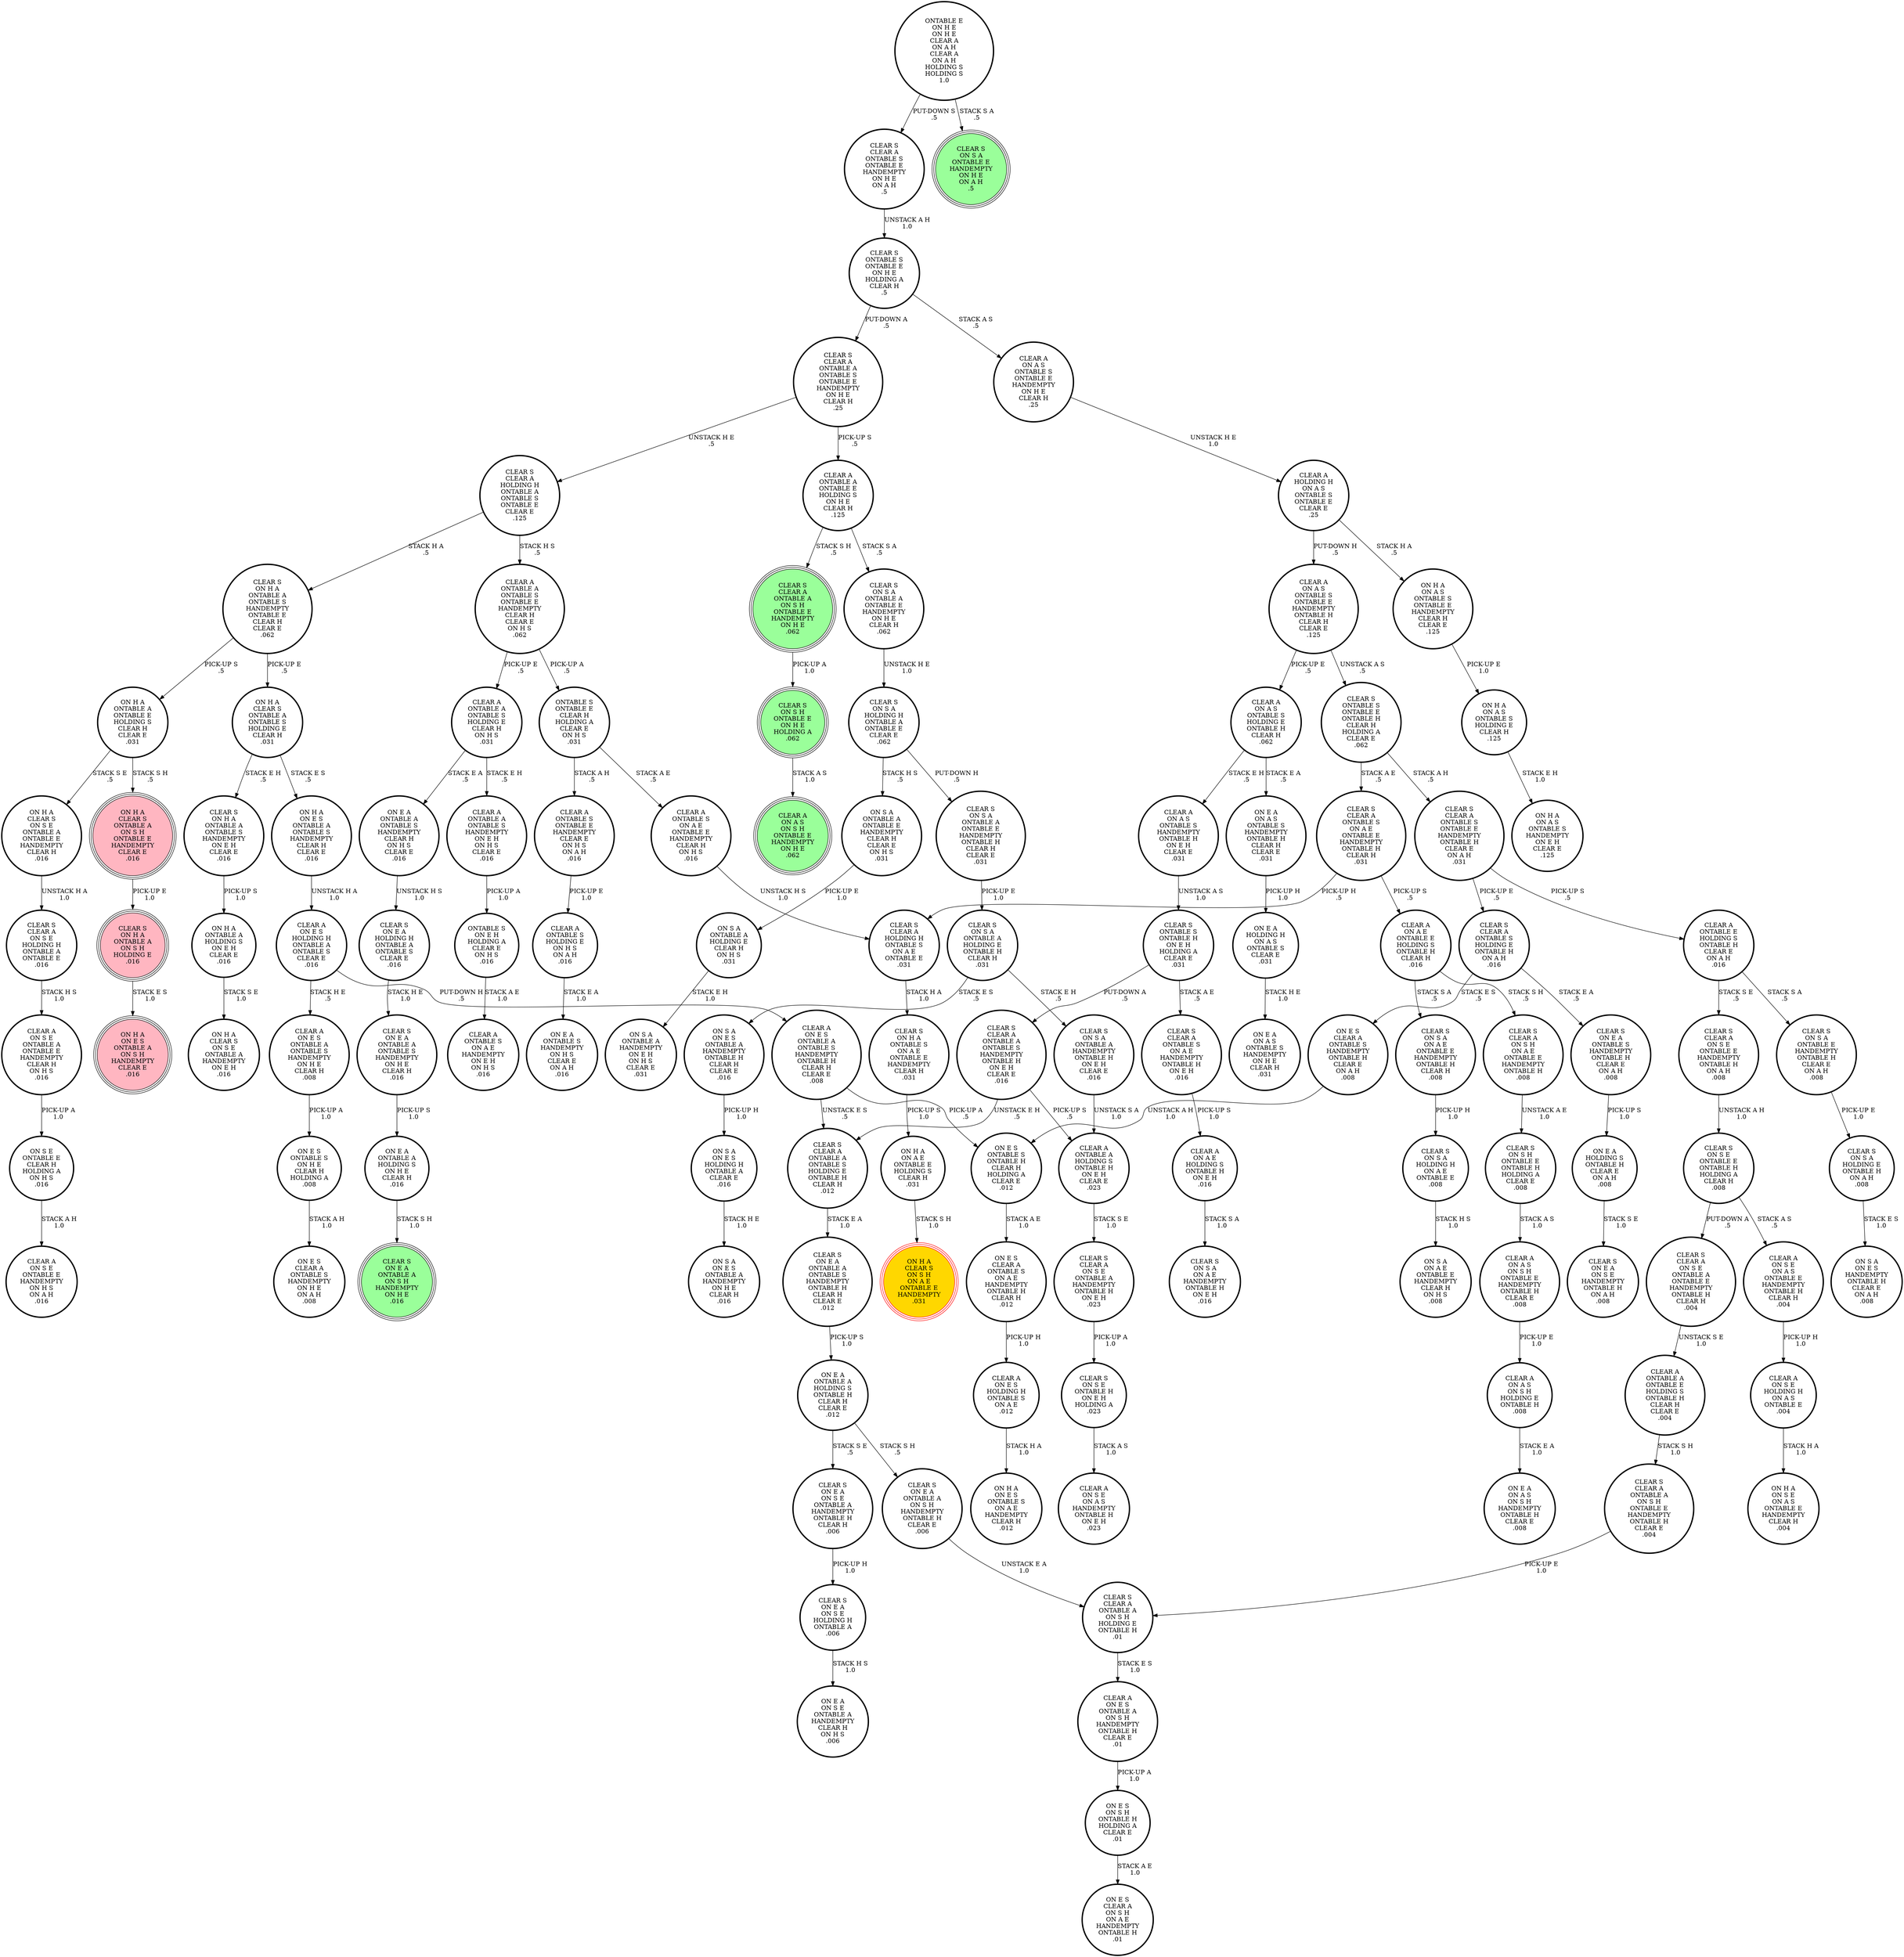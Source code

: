 digraph {
"CLEAR S\nCLEAR A\nHOLDING H\nONTABLE S\nON A E\nONTABLE E\n.031\n" -> "CLEAR S\nON H A\nONTABLE S\nON A E\nONTABLE E\nHANDEMPTY\nCLEAR H\n.031\n"[label="STACK H A\n1.0\n"];
"CLEAR A\nONTABLE A\nONTABLE E\nHOLDING S\nON H E\nCLEAR H\n.125\n" -> "CLEAR S\nON S A\nONTABLE A\nONTABLE E\nHANDEMPTY\nON H E\nCLEAR H\n.062\n"[label="STACK S A\n.5\n"];
"CLEAR A\nONTABLE A\nONTABLE E\nHOLDING S\nON H E\nCLEAR H\n.125\n" -> "CLEAR S\nCLEAR A\nONTABLE A\nON S H\nONTABLE E\nHANDEMPTY\nON H E\n.062\n"[label="STACK S H\n.5\n"];
"CLEAR A\nON A S\nON S H\nHOLDING E\nONTABLE H\n.008\n" -> "ON E A\nON A S\nON S H\nHANDEMPTY\nONTABLE H\nCLEAR E\n.008\n"[label="STACK E A\n1.0\n"];
"CLEAR S\nON H A\nONTABLE A\nONTABLE S\nHANDEMPTY\nONTABLE E\nCLEAR H\nCLEAR E\n.062\n" -> "ON H A\nONTABLE A\nONTABLE E\nHOLDING S\nCLEAR H\nCLEAR E\n.031\n"[label="PICK-UP S\n.5\n"];
"CLEAR S\nON H A\nONTABLE A\nONTABLE S\nHANDEMPTY\nONTABLE E\nCLEAR H\nCLEAR E\n.062\n" -> "ON H A\nCLEAR S\nONTABLE A\nONTABLE S\nHOLDING E\nCLEAR H\n.031\n"[label="PICK-UP E\n.5\n"];
"ON H A\nON A E\nONTABLE E\nHOLDING S\nCLEAR H\n.031\n" -> "ON H A\nCLEAR S\nON S H\nON A E\nONTABLE E\nHANDEMPTY\n.031\n"[label="STACK S H\n1.0\n"];
"CLEAR S\nCLEAR A\nON S H\nON A E\nONTABLE E\nHANDEMPTY\nONTABLE H\n.008\n" -> "CLEAR S\nON S H\nONTABLE E\nONTABLE H\nHOLDING A\nCLEAR E\n.008\n"[label="UNSTACK A E\n1.0\n"];
"CLEAR S\nON E A\nONTABLE A\nONTABLE S\nHANDEMPTY\nON H E\nCLEAR H\n.016\n" -> "ON E A\nONTABLE A\nHOLDING S\nON H E\nCLEAR H\n.016\n"[label="PICK-UP S\n1.0\n"];
"ON E A\nHOLDING H\nON A S\nONTABLE S\nCLEAR E\n.031\n" -> "ON E A\nON A S\nONTABLE S\nHANDEMPTY\nON H E\nCLEAR H\n.031\n"[label="STACK H E\n1.0\n"];
"ON E A\nON A S\nONTABLE S\nHANDEMPTY\nONTABLE H\nCLEAR H\nCLEAR E\n.031\n" -> "ON E A\nHOLDING H\nON A S\nONTABLE S\nCLEAR E\n.031\n"[label="PICK-UP H\n1.0\n"];
"CLEAR S\nON S A\nONTABLE A\nONTABLE E\nHANDEMPTY\nON H E\nCLEAR H\n.062\n" -> "CLEAR S\nON S A\nHOLDING H\nONTABLE A\nONTABLE E\nCLEAR E\n.062\n"[label="UNSTACK H E\n1.0\n"];
"CLEAR S\nCLEAR A\nONTABLE A\nON S H\nONTABLE E\nHANDEMPTY\nON H E\n.062\n" -> "CLEAR S\nON S H\nONTABLE E\nON H E\nHOLDING A\n.062\n"[label="PICK-UP A\n1.0\n"];
"CLEAR S\nCLEAR A\nONTABLE A\nON S H\nHOLDING E\nONTABLE H\n.01\n" -> "CLEAR A\nON E S\nONTABLE A\nON S H\nHANDEMPTY\nONTABLE H\nCLEAR E\n.01\n"[label="STACK E S\n1.0\n"];
"CLEAR S\nON E A\nON S E\nONTABLE A\nHANDEMPTY\nONTABLE H\nCLEAR H\n.006\n" -> "CLEAR S\nON E A\nON S E\nHOLDING H\nONTABLE A\n.006\n"[label="PICK-UP H\n1.0\n"];
"ON S A\nON E S\nONTABLE A\nHANDEMPTY\nONTABLE H\nCLEAR H\nCLEAR E\n.016\n" -> "ON S A\nON E S\nHOLDING H\nONTABLE A\nCLEAR E\n.016\n"[label="PICK-UP H\n1.0\n"];
"CLEAR S\nON E A\nON S E\nHOLDING H\nONTABLE A\n.006\n" -> "ON E A\nON S E\nONTABLE A\nHANDEMPTY\nCLEAR H\nON H S\n.006\n"[label="STACK H S\n1.0\n"];
"CLEAR S\nON S A\nHOLDING E\nONTABLE H\nON A H\n.008\n" -> "ON S A\nON E S\nHANDEMPTY\nONTABLE H\nCLEAR E\nON A H\n.008\n"[label="STACK E S\n1.0\n"];
"CLEAR A\nHOLDING H\nON A S\nONTABLE S\nONTABLE E\nCLEAR E\n.25\n" -> "ON H A\nON A S\nONTABLE S\nONTABLE E\nHANDEMPTY\nCLEAR H\nCLEAR E\n.125\n"[label="STACK H A\n.5\n"];
"CLEAR A\nHOLDING H\nON A S\nONTABLE S\nONTABLE E\nCLEAR E\n.25\n" -> "CLEAR A\nON A S\nONTABLE S\nONTABLE E\nHANDEMPTY\nONTABLE H\nCLEAR H\nCLEAR E\n.125\n"[label="PUT-DOWN H\n.5\n"];
"CLEAR S\nON S E\nONTABLE E\nONTABLE H\nHOLDING A\nCLEAR H\n.008\n" -> "CLEAR A\nON S E\nON A S\nONTABLE E\nHANDEMPTY\nONTABLE H\nCLEAR H\n.004\n"[label="STACK A S\n.5\n"];
"CLEAR S\nON S E\nONTABLE E\nONTABLE H\nHOLDING A\nCLEAR H\n.008\n" -> "CLEAR S\nCLEAR A\nON S E\nONTABLE A\nONTABLE E\nHANDEMPTY\nONTABLE H\nCLEAR H\n.004\n"[label="PUT-DOWN A\n.5\n"];
"ON H A\nCLEAR S\nONTABLE A\nONTABLE S\nHOLDING E\nCLEAR H\n.031\n" -> "CLEAR S\nON H A\nONTABLE A\nONTABLE S\nHANDEMPTY\nON E H\nCLEAR E\n.016\n"[label="STACK E H\n.5\n"];
"ON H A\nCLEAR S\nONTABLE A\nONTABLE S\nHOLDING E\nCLEAR H\n.031\n" -> "ON H A\nON E S\nONTABLE A\nONTABLE S\nHANDEMPTY\nCLEAR H\nCLEAR E\n.016\n"[label="STACK E S\n.5\n"];
"ON H A\nON A S\nONTABLE S\nHOLDING E\nCLEAR H\n.125\n" -> "ON H A\nON A S\nONTABLE S\nHANDEMPTY\nON E H\nCLEAR E\n.125\n"[label="STACK E H\n1.0\n"];
"ONTABLE S\nONTABLE E\nCLEAR H\nHOLDING A\nCLEAR E\nON H S\n.031\n" -> "CLEAR A\nONTABLE S\nON A E\nONTABLE E\nHANDEMPTY\nCLEAR H\nON H S\n.016\n"[label="STACK A E\n.5\n"];
"ONTABLE S\nONTABLE E\nCLEAR H\nHOLDING A\nCLEAR E\nON H S\n.031\n" -> "CLEAR A\nONTABLE S\nONTABLE E\nHANDEMPTY\nCLEAR E\nON H S\nON A H\n.016\n"[label="STACK A H\n.5\n"];
"ON S A\nON E S\nHOLDING H\nONTABLE A\nCLEAR E\n.016\n" -> "ON S A\nON E S\nONTABLE A\nHANDEMPTY\nON H E\nCLEAR H\n.016\n"[label="STACK H E\n1.0\n"];
"CLEAR A\nONTABLE A\nHOLDING S\nONTABLE H\nON E H\nCLEAR E\n.023\n" -> "CLEAR S\nCLEAR A\nON S E\nONTABLE A\nHANDEMPTY\nONTABLE H\nON E H\n.023\n"[label="STACK S E\n1.0\n"];
"CLEAR A\nONTABLE A\nONTABLE S\nHOLDING E\nCLEAR H\nON H S\n.031\n" -> "CLEAR A\nONTABLE A\nONTABLE S\nHANDEMPTY\nON E H\nON H S\nCLEAR E\n.016\n"[label="STACK E H\n.5\n"];
"CLEAR A\nONTABLE A\nONTABLE S\nHOLDING E\nCLEAR H\nON H S\n.031\n" -> "ON E A\nONTABLE A\nONTABLE S\nHANDEMPTY\nCLEAR H\nON H S\nCLEAR E\n.016\n"[label="STACK E A\n.5\n"];
"ON S A\nONTABLE A\nONTABLE E\nHANDEMPTY\nCLEAR H\nCLEAR E\nON H S\n.031\n" -> "ON S A\nONTABLE A\nHOLDING E\nCLEAR H\nON H S\n.031\n"[label="PICK-UP E\n1.0\n"];
"CLEAR A\nONTABLE A\nONTABLE E\nHOLDING S\nONTABLE H\nCLEAR H\nCLEAR E\n.004\n" -> "CLEAR S\nCLEAR A\nONTABLE A\nON S H\nONTABLE E\nHANDEMPTY\nONTABLE H\nCLEAR E\n.004\n"[label="STACK S H\n1.0\n"];
"ON S E\nONTABLE E\nCLEAR H\nHOLDING A\nON H S\n.016\n" -> "CLEAR A\nON S E\nONTABLE E\nHANDEMPTY\nON H S\nON A H\n.016\n"[label="STACK A H\n1.0\n"];
"CLEAR S\nCLEAR A\nON S E\nONTABLE A\nHANDEMPTY\nONTABLE H\nON E H\n.023\n" -> "CLEAR S\nON S E\nONTABLE H\nON E H\nHOLDING A\n.023\n"[label="PICK-UP A\n1.0\n"];
"ON E A\nHOLDING S\nONTABLE H\nCLEAR E\nON A H\n.008\n" -> "CLEAR S\nON E A\nON S E\nHANDEMPTY\nONTABLE H\nON A H\n.008\n"[label="STACK S E\n1.0\n"];
"CLEAR A\nON A E\nONTABLE E\nHOLDING S\nONTABLE H\nCLEAR H\n.016\n" -> "CLEAR S\nCLEAR A\nON S H\nON A E\nONTABLE E\nHANDEMPTY\nONTABLE H\n.008\n"[label="STACK S H\n.5\n"];
"CLEAR A\nON A E\nONTABLE E\nHOLDING S\nONTABLE H\nCLEAR H\n.016\n" -> "CLEAR S\nON S A\nON A E\nONTABLE E\nHANDEMPTY\nONTABLE H\nCLEAR H\n.008\n"[label="STACK S A\n.5\n"];
"CLEAR A\nON E S\nHOLDING H\nONTABLE A\nONTABLE S\nCLEAR E\n.016\n" -> "CLEAR A\nON E S\nONTABLE A\nONTABLE S\nHANDEMPTY\nONTABLE H\nCLEAR H\nCLEAR E\n.008\n"[label="PUT-DOWN H\n.5\n"];
"CLEAR A\nON E S\nHOLDING H\nONTABLE A\nONTABLE S\nCLEAR E\n.016\n" -> "CLEAR A\nON E S\nONTABLE A\nONTABLE S\nHANDEMPTY\nON H E\nCLEAR H\n.008\n"[label="STACK H E\n.5\n"];
"ONTABLE E\nON H E\nON H E\nCLEAR A\nON A H\nCLEAR A\nON A H\nHOLDING S\nHOLDING S\n1.0\n" -> "CLEAR S\nON S A\nONTABLE E\nHANDEMPTY\nON H E\nON A H\n.5\n"[label="STACK S A\n.5\n"];
"ONTABLE E\nON H E\nON H E\nCLEAR A\nON A H\nCLEAR A\nON A H\nHOLDING S\nHOLDING S\n1.0\n" -> "CLEAR S\nCLEAR A\nONTABLE S\nONTABLE E\nHANDEMPTY\nON H E\nON A H\n.5\n"[label="PUT-DOWN S\n.5\n"];
"CLEAR S\nCLEAR A\nONTABLE S\nONTABLE E\nHANDEMPTY\nONTABLE H\nCLEAR E\nON A H\n.031\n" -> "CLEAR A\nONTABLE E\nHOLDING S\nONTABLE H\nCLEAR E\nON A H\n.016\n"[label="PICK-UP S\n.5\n"];
"CLEAR S\nCLEAR A\nONTABLE S\nONTABLE E\nHANDEMPTY\nONTABLE H\nCLEAR E\nON A H\n.031\n" -> "CLEAR S\nCLEAR A\nONTABLE S\nHOLDING E\nONTABLE H\nON A H\n.016\n"[label="PICK-UP E\n.5\n"];
"CLEAR A\nON A S\nONTABLE S\nHANDEMPTY\nONTABLE H\nON E H\nCLEAR E\n.031\n" -> "CLEAR S\nONTABLE S\nONTABLE H\nON E H\nHOLDING A\nCLEAR E\n.031\n"[label="UNSTACK A S\n1.0\n"];
"CLEAR A\nON A S\nONTABLE S\nHOLDING E\nONTABLE H\nCLEAR H\n.062\n" -> "ON E A\nON A S\nONTABLE S\nHANDEMPTY\nONTABLE H\nCLEAR H\nCLEAR E\n.031\n"[label="STACK E A\n.5\n"];
"CLEAR A\nON A S\nONTABLE S\nHOLDING E\nONTABLE H\nCLEAR H\n.062\n" -> "CLEAR A\nON A S\nONTABLE S\nHANDEMPTY\nONTABLE H\nON E H\nCLEAR E\n.031\n"[label="STACK E H\n.5\n"];
"CLEAR S\nON S A\nON A E\nONTABLE E\nHANDEMPTY\nONTABLE H\nCLEAR H\n.008\n" -> "CLEAR S\nON S A\nHOLDING H\nON A E\nONTABLE E\n.008\n"[label="PICK-UP H\n1.0\n"];
"CLEAR A\nONTABLE A\nONTABLE S\nONTABLE E\nHANDEMPTY\nCLEAR H\nCLEAR E\nON H S\n.062\n" -> "ONTABLE S\nONTABLE E\nCLEAR H\nHOLDING A\nCLEAR E\nON H S\n.031\n"[label="PICK-UP A\n.5\n"];
"CLEAR A\nONTABLE A\nONTABLE S\nONTABLE E\nHANDEMPTY\nCLEAR H\nCLEAR E\nON H S\n.062\n" -> "CLEAR A\nONTABLE A\nONTABLE S\nHOLDING E\nCLEAR H\nON H S\n.031\n"[label="PICK-UP E\n.5\n"];
"ON E A\nONTABLE A\nHOLDING S\nON H E\nCLEAR H\n.016\n" -> "CLEAR S\nON E A\nONTABLE A\nON S H\nHANDEMPTY\nON H E\n.016\n"[label="STACK S H\n1.0\n"];
"CLEAR S\nON E A\nHOLDING H\nONTABLE A\nONTABLE S\nCLEAR E\n.016\n" -> "CLEAR S\nON E A\nONTABLE A\nONTABLE S\nHANDEMPTY\nON H E\nCLEAR H\n.016\n"[label="STACK H E\n1.0\n"];
"ON E S\nCLEAR A\nONTABLE S\nON A E\nHANDEMPTY\nONTABLE H\nCLEAR H\n.012\n" -> "CLEAR A\nON E S\nHOLDING H\nONTABLE S\nON A E\n.012\n"[label="PICK-UP H\n1.0\n"];
"CLEAR S\nONTABLE S\nONTABLE H\nON E H\nHOLDING A\nCLEAR E\n.031\n" -> "CLEAR S\nCLEAR A\nONTABLE S\nON A E\nHANDEMPTY\nONTABLE H\nON E H\n.016\n"[label="STACK A E\n.5\n"];
"CLEAR S\nONTABLE S\nONTABLE H\nON E H\nHOLDING A\nCLEAR E\n.031\n" -> "CLEAR S\nCLEAR A\nONTABLE A\nONTABLE S\nHANDEMPTY\nONTABLE H\nON E H\nCLEAR E\n.016\n"[label="PUT-DOWN A\n.5\n"];
"CLEAR S\nON S E\nONTABLE H\nON E H\nHOLDING A\n.023\n" -> "CLEAR A\nON S E\nON A S\nHANDEMPTY\nONTABLE H\nON E H\n.023\n"[label="STACK A S\n1.0\n"];
"ON E S\nON S H\nONTABLE H\nHOLDING A\nCLEAR E\n.01\n" -> "ON E S\nCLEAR A\nON S H\nON A E\nHANDEMPTY\nONTABLE H\n.01\n"[label="STACK A E\n1.0\n"];
"CLEAR S\nON E A\nONTABLE A\nON S H\nHANDEMPTY\nONTABLE H\nCLEAR E\n.006\n" -> "CLEAR S\nCLEAR A\nONTABLE A\nON S H\nHOLDING E\nONTABLE H\n.01\n"[label="UNSTACK E A\n1.0\n"];
"CLEAR S\nCLEAR A\nONTABLE A\nONTABLE S\nHANDEMPTY\nONTABLE H\nON E H\nCLEAR E\n.016\n" -> "CLEAR S\nCLEAR A\nONTABLE A\nONTABLE S\nHOLDING E\nONTABLE H\nCLEAR H\n.012\n"[label="UNSTACK E H\n.5\n"];
"CLEAR S\nCLEAR A\nONTABLE A\nONTABLE S\nHANDEMPTY\nONTABLE H\nON E H\nCLEAR E\n.016\n" -> "CLEAR A\nONTABLE A\nHOLDING S\nONTABLE H\nON E H\nCLEAR E\n.023\n"[label="PICK-UP S\n.5\n"];
"CLEAR S\nON S H\nONTABLE E\nON H E\nHOLDING A\n.062\n" -> "CLEAR A\nON A S\nON S H\nONTABLE E\nHANDEMPTY\nON H E\n.062\n"[label="STACK A S\n1.0\n"];
"CLEAR A\nON E S\nONTABLE A\nONTABLE S\nHANDEMPTY\nONTABLE H\nCLEAR H\nCLEAR E\n.008\n" -> "CLEAR S\nCLEAR A\nONTABLE A\nONTABLE S\nHOLDING E\nONTABLE H\nCLEAR H\n.012\n"[label="UNSTACK E S\n.5\n"];
"CLEAR A\nON E S\nONTABLE A\nONTABLE S\nHANDEMPTY\nONTABLE H\nCLEAR H\nCLEAR E\n.008\n" -> "ON E S\nONTABLE S\nONTABLE H\nCLEAR H\nHOLDING A\nCLEAR E\n.012\n"[label="PICK-UP A\n.5\n"];
"CLEAR S\nCLEAR A\nON S E\nONTABLE E\nHANDEMPTY\nONTABLE H\nON A H\n.008\n" -> "CLEAR S\nON S E\nONTABLE E\nONTABLE H\nHOLDING A\nCLEAR H\n.008\n"[label="UNSTACK A H\n1.0\n"];
"CLEAR S\nON S A\nHOLDING H\nONTABLE A\nONTABLE E\nCLEAR E\n.062\n" -> "ON S A\nONTABLE A\nONTABLE E\nHANDEMPTY\nCLEAR H\nCLEAR E\nON H S\n.031\n"[label="STACK H S\n.5\n"];
"CLEAR S\nON S A\nHOLDING H\nONTABLE A\nONTABLE E\nCLEAR E\n.062\n" -> "CLEAR S\nON S A\nONTABLE A\nONTABLE E\nHANDEMPTY\nONTABLE H\nCLEAR H\nCLEAR E\n.031\n"[label="PUT-DOWN H\n.5\n"];
"CLEAR A\nONTABLE S\nONTABLE E\nHANDEMPTY\nCLEAR E\nON H S\nON A H\n.016\n" -> "CLEAR A\nONTABLE S\nHOLDING E\nON H S\nON A H\n.016\n"[label="PICK-UP E\n1.0\n"];
"CLEAR A\nON A E\nHOLDING S\nONTABLE H\nON E H\n.016\n" -> "CLEAR S\nON S A\nON A E\nHANDEMPTY\nONTABLE H\nON E H\n.016\n"[label="STACK S A\n1.0\n"];
"ON H A\nCLEAR S\nON S E\nONTABLE A\nONTABLE E\nHANDEMPTY\nCLEAR H\n.016\n" -> "CLEAR S\nCLEAR A\nON S E\nHOLDING H\nONTABLE A\nONTABLE E\n.016\n"[label="UNSTACK H A\n1.0\n"];
"CLEAR S\nCLEAR A\nONTABLE S\nHOLDING E\nONTABLE H\nON A H\n.016\n" -> "ON E S\nCLEAR A\nONTABLE S\nHANDEMPTY\nONTABLE H\nCLEAR E\nON A H\n.008\n"[label="STACK E S\n.5\n"];
"CLEAR S\nCLEAR A\nONTABLE S\nHOLDING E\nONTABLE H\nON A H\n.016\n" -> "CLEAR S\nON E A\nONTABLE S\nHANDEMPTY\nONTABLE H\nCLEAR E\nON A H\n.008\n"[label="STACK E A\n.5\n"];
"CLEAR S\nON S A\nONTABLE A\nONTABLE E\nHANDEMPTY\nONTABLE H\nCLEAR H\nCLEAR E\n.031\n" -> "CLEAR S\nON S A\nONTABLE A\nHOLDING E\nONTABLE H\nCLEAR H\n.031\n"[label="PICK-UP E\n1.0\n"];
"CLEAR S\nCLEAR A\nONTABLE S\nONTABLE E\nHANDEMPTY\nON H E\nON A H\n.5\n" -> "CLEAR S\nONTABLE S\nONTABLE E\nON H E\nHOLDING A\nCLEAR H\n.5\n"[label="UNSTACK A H\n1.0\n"];
"CLEAR A\nON S E\nONTABLE A\nONTABLE E\nHANDEMPTY\nCLEAR H\nON H S\n.016\n" -> "ON S E\nONTABLE E\nCLEAR H\nHOLDING A\nON H S\n.016\n"[label="PICK-UP A\n1.0\n"];
"CLEAR S\nON S H\nONTABLE E\nONTABLE H\nHOLDING A\nCLEAR E\n.008\n" -> "CLEAR A\nON A S\nON S H\nONTABLE E\nHANDEMPTY\nONTABLE H\nCLEAR E\n.008\n"[label="STACK A S\n1.0\n"];
"CLEAR S\nCLEAR A\nON S E\nONTABLE A\nONTABLE E\nHANDEMPTY\nONTABLE H\nCLEAR H\n.004\n" -> "CLEAR A\nONTABLE A\nONTABLE E\nHOLDING S\nONTABLE H\nCLEAR H\nCLEAR E\n.004\n"[label="UNSTACK S E\n1.0\n"];
"CLEAR A\nON A S\nONTABLE S\nONTABLE E\nHANDEMPTY\nONTABLE H\nCLEAR H\nCLEAR E\n.125\n" -> "CLEAR S\nONTABLE S\nONTABLE E\nONTABLE H\nCLEAR H\nHOLDING A\nCLEAR E\n.062\n"[label="UNSTACK A S\n.5\n"];
"CLEAR A\nON A S\nONTABLE S\nONTABLE E\nHANDEMPTY\nONTABLE H\nCLEAR H\nCLEAR E\n.125\n" -> "CLEAR A\nON A S\nONTABLE S\nHOLDING E\nONTABLE H\nCLEAR H\n.062\n"[label="PICK-UP E\n.5\n"];
"CLEAR A\nON E S\nONTABLE A\nON S H\nHANDEMPTY\nONTABLE H\nCLEAR E\n.01\n" -> "ON E S\nON S H\nONTABLE H\nHOLDING A\nCLEAR E\n.01\n"[label="PICK-UP A\n1.0\n"];
"CLEAR S\nCLEAR A\nONTABLE S\nON A E\nONTABLE E\nHANDEMPTY\nONTABLE H\nCLEAR H\n.031\n" -> "CLEAR S\nCLEAR A\nHOLDING H\nONTABLE S\nON A E\nONTABLE E\n.031\n"[label="PICK-UP H\n.5\n"];
"CLEAR S\nCLEAR A\nONTABLE S\nON A E\nONTABLE E\nHANDEMPTY\nONTABLE H\nCLEAR H\n.031\n" -> "CLEAR A\nON A E\nONTABLE E\nHOLDING S\nONTABLE H\nCLEAR H\n.016\n"[label="PICK-UP S\n.5\n"];
"CLEAR A\nON S E\nHOLDING H\nON A S\nONTABLE E\n.004\n" -> "ON H A\nON S E\nON A S\nONTABLE E\nHANDEMPTY\nCLEAR H\n.004\n"[label="STACK H A\n1.0\n"];
"ON H A\nON A S\nONTABLE S\nONTABLE E\nHANDEMPTY\nCLEAR H\nCLEAR E\n.125\n" -> "ON H A\nON A S\nONTABLE S\nHOLDING E\nCLEAR H\n.125\n"[label="PICK-UP E\n1.0\n"];
"CLEAR S\nON S A\nONTABLE A\nHANDEMPTY\nONTABLE H\nON E H\nCLEAR E\n.016\n" -> "CLEAR A\nONTABLE A\nHOLDING S\nONTABLE H\nON E H\nCLEAR E\n.023\n"[label="UNSTACK S A\n1.0\n"];
"CLEAR S\nON H A\nONTABLE A\nON S H\nHOLDING E\n.016\n" -> "ON H A\nON E S\nONTABLE A\nON S H\nHANDEMPTY\nCLEAR E\n.016\n"[label="STACK E S\n1.0\n"];
"ONTABLE S\nON E H\nHOLDING A\nCLEAR E\nON H S\n.016\n" -> "CLEAR A\nONTABLE S\nON A E\nHANDEMPTY\nON E H\nON H S\n.016\n"[label="STACK A E\n1.0\n"];
"CLEAR A\nONTABLE S\nON A E\nONTABLE E\nHANDEMPTY\nCLEAR H\nON H S\n.016\n" -> "CLEAR S\nCLEAR A\nHOLDING H\nONTABLE S\nON A E\nONTABLE E\n.031\n"[label="UNSTACK H S\n1.0\n"];
"CLEAR S\nONTABLE S\nONTABLE E\nONTABLE H\nCLEAR H\nHOLDING A\nCLEAR E\n.062\n" -> "CLEAR S\nCLEAR A\nONTABLE S\nON A E\nONTABLE E\nHANDEMPTY\nONTABLE H\nCLEAR H\n.031\n"[label="STACK A E\n.5\n"];
"CLEAR S\nONTABLE S\nONTABLE E\nONTABLE H\nCLEAR H\nHOLDING A\nCLEAR E\n.062\n" -> "CLEAR S\nCLEAR A\nONTABLE S\nONTABLE E\nHANDEMPTY\nONTABLE H\nCLEAR E\nON A H\n.031\n"[label="STACK A H\n.5\n"];
"CLEAR S\nCLEAR A\nONTABLE A\nONTABLE S\nONTABLE E\nHANDEMPTY\nON H E\nCLEAR H\n.25\n" -> "CLEAR A\nONTABLE A\nONTABLE E\nHOLDING S\nON H E\nCLEAR H\n.125\n"[label="PICK-UP S\n.5\n"];
"CLEAR S\nCLEAR A\nONTABLE A\nONTABLE S\nONTABLE E\nHANDEMPTY\nON H E\nCLEAR H\n.25\n" -> "CLEAR S\nCLEAR A\nHOLDING H\nONTABLE A\nONTABLE S\nONTABLE E\nCLEAR E\n.125\n"[label="UNSTACK H E\n.5\n"];
"CLEAR A\nON E S\nHOLDING H\nONTABLE S\nON A E\n.012\n" -> "ON H A\nON E S\nONTABLE S\nON A E\nHANDEMPTY\nCLEAR H\n.012\n"[label="STACK H A\n1.0\n"];
"CLEAR A\nON E S\nONTABLE A\nONTABLE S\nHANDEMPTY\nON H E\nCLEAR H\n.008\n" -> "ON E S\nONTABLE S\nON H E\nCLEAR H\nHOLDING A\n.008\n"[label="PICK-UP A\n1.0\n"];
"CLEAR A\nONTABLE E\nHOLDING S\nONTABLE H\nCLEAR E\nON A H\n.016\n" -> "CLEAR S\nCLEAR A\nON S E\nONTABLE E\nHANDEMPTY\nONTABLE H\nON A H\n.008\n"[label="STACK S E\n.5\n"];
"CLEAR A\nONTABLE E\nHOLDING S\nONTABLE H\nCLEAR E\nON A H\n.016\n" -> "CLEAR S\nON S A\nONTABLE E\nHANDEMPTY\nONTABLE H\nCLEAR E\nON A H\n.008\n"[label="STACK S A\n.5\n"];
"CLEAR S\nCLEAR A\nHOLDING H\nONTABLE A\nONTABLE S\nONTABLE E\nCLEAR E\n.125\n" -> "CLEAR A\nONTABLE A\nONTABLE S\nONTABLE E\nHANDEMPTY\nCLEAR H\nCLEAR E\nON H S\n.062\n"[label="STACK H S\n.5\n"];
"CLEAR S\nCLEAR A\nHOLDING H\nONTABLE A\nONTABLE S\nONTABLE E\nCLEAR E\n.125\n" -> "CLEAR S\nON H A\nONTABLE A\nONTABLE S\nHANDEMPTY\nONTABLE E\nCLEAR H\nCLEAR E\n.062\n"[label="STACK H A\n.5\n"];
"CLEAR S\nON S A\nHOLDING H\nON A E\nONTABLE E\n.008\n" -> "ON S A\nON A E\nONTABLE E\nHANDEMPTY\nCLEAR H\nON H S\n.008\n"[label="STACK H S\n1.0\n"];
"CLEAR S\nCLEAR A\nON S E\nHOLDING H\nONTABLE A\nONTABLE E\n.016\n" -> "CLEAR A\nON S E\nONTABLE A\nONTABLE E\nHANDEMPTY\nCLEAR H\nON H S\n.016\n"[label="STACK H S\n1.0\n"];
"ON H A\nONTABLE A\nONTABLE E\nHOLDING S\nCLEAR H\nCLEAR E\n.031\n" -> "ON H A\nCLEAR S\nON S E\nONTABLE A\nONTABLE E\nHANDEMPTY\nCLEAR H\n.016\n"[label="STACK S E\n.5\n"];
"ON H A\nONTABLE A\nONTABLE E\nHOLDING S\nCLEAR H\nCLEAR E\n.031\n" -> "ON H A\nCLEAR S\nONTABLE A\nON S H\nONTABLE E\nHANDEMPTY\nCLEAR E\n.016\n"[label="STACK S H\n.5\n"];
"CLEAR S\nCLEAR A\nONTABLE S\nON A E\nHANDEMPTY\nONTABLE H\nON E H\n.016\n" -> "CLEAR A\nON A E\nHOLDING S\nONTABLE H\nON E H\n.016\n"[label="PICK-UP S\n1.0\n"];
"ON E S\nONTABLE S\nONTABLE H\nCLEAR H\nHOLDING A\nCLEAR E\n.012\n" -> "ON E S\nCLEAR A\nONTABLE S\nON A E\nHANDEMPTY\nONTABLE H\nCLEAR H\n.012\n"[label="STACK A E\n1.0\n"];
"ON E S\nCLEAR A\nONTABLE S\nHANDEMPTY\nONTABLE H\nCLEAR E\nON A H\n.008\n" -> "ON E S\nONTABLE S\nONTABLE H\nCLEAR H\nHOLDING A\nCLEAR E\n.012\n"[label="UNSTACK A H\n1.0\n"];
"CLEAR A\nON A S\nONTABLE S\nONTABLE E\nHANDEMPTY\nON H E\nCLEAR H\n.25\n" -> "CLEAR A\nHOLDING H\nON A S\nONTABLE S\nONTABLE E\nCLEAR E\n.25\n"[label="UNSTACK H E\n1.0\n"];
"ON E S\nONTABLE S\nON H E\nCLEAR H\nHOLDING A\n.008\n" -> "ON E S\nCLEAR A\nONTABLE S\nHANDEMPTY\nON H E\nON A H\n.008\n"[label="STACK A H\n1.0\n"];
"CLEAR A\nON A S\nON S H\nONTABLE E\nHANDEMPTY\nONTABLE H\nCLEAR E\n.008\n" -> "CLEAR A\nON A S\nON S H\nHOLDING E\nONTABLE H\n.008\n"[label="PICK-UP E\n1.0\n"];
"ON H A\nON E S\nONTABLE A\nONTABLE S\nHANDEMPTY\nCLEAR H\nCLEAR E\n.016\n" -> "CLEAR A\nON E S\nHOLDING H\nONTABLE A\nONTABLE S\nCLEAR E\n.016\n"[label="UNSTACK H A\n1.0\n"];
"CLEAR S\nON E A\nONTABLE S\nHANDEMPTY\nONTABLE H\nCLEAR E\nON A H\n.008\n" -> "ON E A\nHOLDING S\nONTABLE H\nCLEAR E\nON A H\n.008\n"[label="PICK-UP S\n1.0\n"];
"CLEAR S\nON S A\nONTABLE E\nHANDEMPTY\nONTABLE H\nCLEAR E\nON A H\n.008\n" -> "CLEAR S\nON S A\nHOLDING E\nONTABLE H\nON A H\n.008\n"[label="PICK-UP E\n1.0\n"];
"ON E A\nONTABLE A\nHOLDING S\nONTABLE H\nCLEAR H\nCLEAR E\n.012\n" -> "CLEAR S\nON E A\nON S E\nONTABLE A\nHANDEMPTY\nONTABLE H\nCLEAR H\n.006\n"[label="STACK S E\n.5\n"];
"ON E A\nONTABLE A\nHOLDING S\nONTABLE H\nCLEAR H\nCLEAR E\n.012\n" -> "CLEAR S\nON E A\nONTABLE A\nON S H\nHANDEMPTY\nONTABLE H\nCLEAR E\n.006\n"[label="STACK S H\n.5\n"];
"ON H A\nONTABLE A\nHOLDING S\nON E H\nCLEAR E\n.016\n" -> "ON H A\nCLEAR S\nON S E\nONTABLE A\nHANDEMPTY\nON E H\n.016\n"[label="STACK S E\n1.0\n"];
"CLEAR S\nON E A\nONTABLE A\nONTABLE S\nHANDEMPTY\nONTABLE H\nCLEAR H\nCLEAR E\n.012\n" -> "ON E A\nONTABLE A\nHOLDING S\nONTABLE H\nCLEAR H\nCLEAR E\n.012\n"[label="PICK-UP S\n1.0\n"];
"CLEAR A\nONTABLE A\nONTABLE S\nHANDEMPTY\nON E H\nON H S\nCLEAR E\n.016\n" -> "ONTABLE S\nON E H\nHOLDING A\nCLEAR E\nON H S\n.016\n"[label="PICK-UP A\n1.0\n"];
"CLEAR S\nON S A\nONTABLE A\nHOLDING E\nONTABLE H\nCLEAR H\n.031\n" -> "CLEAR S\nON S A\nONTABLE A\nHANDEMPTY\nONTABLE H\nON E H\nCLEAR E\n.016\n"[label="STACK E H\n.5\n"];
"CLEAR S\nON S A\nONTABLE A\nHOLDING E\nONTABLE H\nCLEAR H\n.031\n" -> "ON S A\nON E S\nONTABLE A\nHANDEMPTY\nONTABLE H\nCLEAR H\nCLEAR E\n.016\n"[label="STACK E S\n.5\n"];
"CLEAR A\nON S E\nON A S\nONTABLE E\nHANDEMPTY\nONTABLE H\nCLEAR H\n.004\n" -> "CLEAR A\nON S E\nHOLDING H\nON A S\nONTABLE E\n.004\n"[label="PICK-UP H\n1.0\n"];
"CLEAR S\nCLEAR A\nONTABLE A\nONTABLE S\nHOLDING E\nONTABLE H\nCLEAR H\n.012\n" -> "CLEAR S\nON E A\nONTABLE A\nONTABLE S\nHANDEMPTY\nONTABLE H\nCLEAR H\nCLEAR E\n.012\n"[label="STACK E A\n1.0\n"];
"ON E A\nONTABLE A\nONTABLE S\nHANDEMPTY\nCLEAR H\nON H S\nCLEAR E\n.016\n" -> "CLEAR S\nON E A\nHOLDING H\nONTABLE A\nONTABLE S\nCLEAR E\n.016\n"[label="UNSTACK H S\n1.0\n"];
"CLEAR S\nON H A\nONTABLE S\nON A E\nONTABLE E\nHANDEMPTY\nCLEAR H\n.031\n" -> "ON H A\nON A E\nONTABLE E\nHOLDING S\nCLEAR H\n.031\n"[label="PICK-UP S\n1.0\n"];
"ON S A\nONTABLE A\nHOLDING E\nCLEAR H\nON H S\n.031\n" -> "ON S A\nONTABLE A\nHANDEMPTY\nON E H\nON H S\nCLEAR E\n.031\n"[label="STACK E H\n1.0\n"];
"ON H A\nCLEAR S\nONTABLE A\nON S H\nONTABLE E\nHANDEMPTY\nCLEAR E\n.016\n" -> "CLEAR S\nON H A\nONTABLE A\nON S H\nHOLDING E\n.016\n"[label="PICK-UP E\n1.0\n"];
"CLEAR S\nCLEAR A\nONTABLE A\nON S H\nONTABLE E\nHANDEMPTY\nONTABLE H\nCLEAR E\n.004\n" -> "CLEAR S\nCLEAR A\nONTABLE A\nON S H\nHOLDING E\nONTABLE H\n.01\n"[label="PICK-UP E\n1.0\n"];
"CLEAR S\nONTABLE S\nONTABLE E\nON H E\nHOLDING A\nCLEAR H\n.5\n" -> "CLEAR A\nON A S\nONTABLE S\nONTABLE E\nHANDEMPTY\nON H E\nCLEAR H\n.25\n"[label="STACK A S\n.5\n"];
"CLEAR S\nONTABLE S\nONTABLE E\nON H E\nHOLDING A\nCLEAR H\n.5\n" -> "CLEAR S\nCLEAR A\nONTABLE A\nONTABLE S\nONTABLE E\nHANDEMPTY\nON H E\nCLEAR H\n.25\n"[label="PUT-DOWN A\n.5\n"];
"CLEAR A\nONTABLE S\nHOLDING E\nON H S\nON A H\n.016\n" -> "ON E A\nONTABLE S\nHANDEMPTY\nON H S\nCLEAR E\nON A H\n.016\n"[label="STACK E A\n1.0\n"];
"CLEAR S\nON H A\nONTABLE A\nONTABLE S\nHANDEMPTY\nON E H\nCLEAR E\n.016\n" -> "ON H A\nONTABLE A\nHOLDING S\nON E H\nCLEAR E\n.016\n"[label="PICK-UP S\n1.0\n"];
"CLEAR A\nON A S\nON S H\nONTABLE E\nHANDEMPTY\nON H E\n.062\n" [shape=circle, style=filled, fillcolor=palegreen1, peripheries=3];
"ON H A\nON E S\nONTABLE S\nON A E\nHANDEMPTY\nCLEAR H\n.012\n" [shape=circle, penwidth=3];
"ON S A\nON E S\nHANDEMPTY\nONTABLE H\nCLEAR E\nON A H\n.008\n" [shape=circle, penwidth=3];
"ON E A\nON A S\nON S H\nHANDEMPTY\nONTABLE H\nCLEAR E\n.008\n" [shape=circle, penwidth=3];
"ON E S\nCLEAR A\nONTABLE S\nHANDEMPTY\nON H E\nON A H\n.008\n" [shape=circle, penwidth=3];
"ON E S\nCLEAR A\nON S H\nON A E\nHANDEMPTY\nONTABLE H\n.01\n" [shape=circle, penwidth=3];
"ON E A\nON S E\nONTABLE A\nHANDEMPTY\nCLEAR H\nON H S\n.006\n" [shape=circle, penwidth=3];
"CLEAR S\nON S A\nON A E\nHANDEMPTY\nONTABLE H\nON E H\n.016\n" [shape=circle, penwidth=3];
"ON S A\nON E S\nONTABLE A\nHANDEMPTY\nON H E\nCLEAR H\n.016\n" [shape=circle, penwidth=3];
"ON E A\nONTABLE S\nHANDEMPTY\nON H S\nCLEAR E\nON A H\n.016\n" [shape=circle, penwidth=3];
"CLEAR S\nON E A\nON S E\nHANDEMPTY\nONTABLE H\nON A H\n.008\n" [shape=circle, penwidth=3];
"CLEAR S\nON S A\nONTABLE E\nHANDEMPTY\nON H E\nON A H\n.5\n" [shape=circle, style=filled, fillcolor=palegreen1, peripheries=3];
"ON H A\nON A S\nONTABLE S\nHANDEMPTY\nON E H\nCLEAR E\n.125\n" [shape=circle, penwidth=3];
"ON S A\nON A E\nONTABLE E\nHANDEMPTY\nCLEAR H\nON H S\n.008\n" [shape=circle, penwidth=3];
"CLEAR A\nON S E\nONTABLE E\nHANDEMPTY\nON H S\nON A H\n.016\n" [shape=circle, penwidth=3];
"ON E A\nON A S\nONTABLE S\nHANDEMPTY\nON H E\nCLEAR H\n.031\n" [shape=circle, penwidth=3];
"CLEAR A\nONTABLE S\nON A E\nHANDEMPTY\nON E H\nON H S\n.016\n" [shape=circle, penwidth=3];
"ON H A\nCLEAR S\nON S E\nONTABLE A\nHANDEMPTY\nON E H\n.016\n" [shape=circle, penwidth=3];
"ON H A\nON S E\nON A S\nONTABLE E\nHANDEMPTY\nCLEAR H\n.004\n" [shape=circle, penwidth=3];
"ON H A\nCLEAR S\nON S H\nON A E\nONTABLE E\nHANDEMPTY\n.031\n" [shape=circle, style=filled color=red, fillcolor=gold, peripheries=3];
"CLEAR A\nON S E\nON A S\nHANDEMPTY\nONTABLE H\nON E H\n.023\n" [shape=circle, penwidth=3];
"ON S A\nONTABLE A\nHANDEMPTY\nON E H\nON H S\nCLEAR E\n.031\n" [shape=circle, penwidth=3];
"CLEAR S\nON E A\nONTABLE A\nON S H\nHANDEMPTY\nON H E\n.016\n" [shape=circle, style=filled, fillcolor=palegreen1, peripheries=3];
"ON H A\nON E S\nONTABLE A\nON S H\nHANDEMPTY\nCLEAR E\n.016\n" [shape=circle, style=filled, fillcolor=lightpink, peripheries=3];
"CLEAR A\nON A E\nONTABLE E\nHOLDING S\nONTABLE H\nCLEAR H\n.016\n" [shape=circle, penwidth=3];
"CLEAR S\nCLEAR A\nON S H\nON A E\nONTABLE E\nHANDEMPTY\nONTABLE H\n.008\n" [shape=circle, penwidth=3];
"CLEAR A\nON E S\nHOLDING H\nONTABLE A\nONTABLE S\nCLEAR E\n.016\n" [shape=circle, penwidth=3];
"ON E S\nONTABLE S\nONTABLE H\nCLEAR H\nHOLDING A\nCLEAR E\n.012\n" [shape=circle, penwidth=3];
"CLEAR A\nONTABLE S\nON A E\nONTABLE E\nHANDEMPTY\nCLEAR H\nON H S\n.016\n" [shape=circle, penwidth=3];
"CLEAR A\nON A S\nONTABLE S\nONTABLE E\nHANDEMPTY\nONTABLE H\nCLEAR H\nCLEAR E\n.125\n" [shape=circle, penwidth=3];
"CLEAR S\nON S A\nONTABLE A\nHANDEMPTY\nONTABLE H\nON E H\nCLEAR E\n.016\n" [shape=circle, penwidth=3];
"CLEAR A\nON A S\nON S H\nONTABLE E\nHANDEMPTY\nON H E\n.062\n" [shape=circle, style=filled, fillcolor=palegreen1, peripheries=3];
"CLEAR S\nON E A\nON S E\nHOLDING H\nONTABLE A\n.006\n" [shape=circle, penwidth=3];
"CLEAR S\nON S A\nONTABLE A\nONTABLE E\nHANDEMPTY\nONTABLE H\nCLEAR H\nCLEAR E\n.031\n" [shape=circle, penwidth=3];
"CLEAR S\nCLEAR A\nONTABLE S\nONTABLE E\nHANDEMPTY\nONTABLE H\nCLEAR E\nON A H\n.031\n" [shape=circle, penwidth=3];
"CLEAR S\nCLEAR A\nONTABLE S\nON A E\nHANDEMPTY\nONTABLE H\nON E H\n.016\n" [shape=circle, penwidth=3];
"ON H A\nON E S\nONTABLE S\nON A E\nHANDEMPTY\nCLEAR H\n.012\n" [shape=circle, penwidth=3];
"ON S A\nON E S\nHANDEMPTY\nONTABLE H\nCLEAR E\nON A H\n.008\n" [shape=circle, penwidth=3];
"ON E S\nON S H\nONTABLE H\nHOLDING A\nCLEAR E\n.01\n" [shape=circle, penwidth=3];
"CLEAR S\nON H A\nONTABLE S\nON A E\nONTABLE E\nHANDEMPTY\nCLEAR H\n.031\n" [shape=circle, penwidth=3];
"CLEAR S\nCLEAR A\nONTABLE S\nONTABLE E\nHANDEMPTY\nON H E\nON A H\n.5\n" [shape=circle, penwidth=3];
"CLEAR S\nCLEAR A\nON S E\nHOLDING H\nONTABLE A\nONTABLE E\n.016\n" [shape=circle, penwidth=3];
"ON H A\nCLEAR S\nONTABLE A\nONTABLE S\nHOLDING E\nCLEAR H\n.031\n" [shape=circle, penwidth=3];
"CLEAR S\nCLEAR A\nONTABLE A\nONTABLE S\nHANDEMPTY\nONTABLE H\nON E H\nCLEAR E\n.016\n" [shape=circle, penwidth=3];
"ON E A\nON A S\nON S H\nHANDEMPTY\nONTABLE H\nCLEAR E\n.008\n" [shape=circle, penwidth=3];
"CLEAR S\nCLEAR A\nONTABLE S\nON A E\nONTABLE E\nHANDEMPTY\nONTABLE H\nCLEAR H\n.031\n" [shape=circle, penwidth=3];
"ON E S\nCLEAR A\nONTABLE S\nHANDEMPTY\nON H E\nON A H\n.008\n" [shape=circle, penwidth=3];
"ON E A\nON A S\nONTABLE S\nHANDEMPTY\nONTABLE H\nCLEAR H\nCLEAR E\n.031\n" [shape=circle, penwidth=3];
"CLEAR S\nCLEAR A\nONTABLE A\nON S H\nONTABLE E\nHANDEMPTY\nONTABLE H\nCLEAR E\n.004\n" [shape=circle, penwidth=3];
"CLEAR S\nON H A\nONTABLE A\nONTABLE S\nHANDEMPTY\nONTABLE E\nCLEAR H\nCLEAR E\n.062\n" [shape=circle, penwidth=3];
"CLEAR S\nON E A\nONTABLE A\nONTABLE S\nHANDEMPTY\nONTABLE H\nCLEAR H\nCLEAR E\n.012\n" [shape=circle, penwidth=3];
"ON H A\nONTABLE A\nONTABLE E\nHOLDING S\nCLEAR H\nCLEAR E\n.031\n" [shape=circle, penwidth=3];
"CLEAR S\nON S A\nHOLDING H\nONTABLE A\nONTABLE E\nCLEAR E\n.062\n" [shape=circle, penwidth=3];
"ONTABLE E\nON H E\nON H E\nCLEAR A\nON A H\nCLEAR A\nON A H\nHOLDING S\nHOLDING S\n1.0\n" [shape=circle, penwidth=3];
"CLEAR S\nON E A\nONTABLE A\nONTABLE S\nHANDEMPTY\nON H E\nCLEAR H\n.016\n" [shape=circle, penwidth=3];
"ON E S\nCLEAR A\nON S H\nON A E\nHANDEMPTY\nONTABLE H\n.01\n" [shape=circle, penwidth=3];
"ON E A\nON S E\nONTABLE A\nHANDEMPTY\nCLEAR H\nON H S\n.006\n" [shape=circle, penwidth=3];
"CLEAR A\nONTABLE A\nONTABLE E\nHOLDING S\nONTABLE H\nCLEAR H\nCLEAR E\n.004\n" [shape=circle, penwidth=3];
"CLEAR S\nON S A\nON A E\nHANDEMPTY\nONTABLE H\nON E H\n.016\n" [shape=circle, penwidth=3];
"CLEAR S\nCLEAR A\nON S E\nONTABLE A\nONTABLE E\nHANDEMPTY\nONTABLE H\nCLEAR H\n.004\n" [shape=circle, penwidth=3];
"ON S A\nON E S\nONTABLE A\nHANDEMPTY\nON H E\nCLEAR H\n.016\n" [shape=circle, penwidth=3];
"CLEAR A\nONTABLE A\nONTABLE S\nHOLDING E\nCLEAR H\nON H S\n.031\n" [shape=circle, penwidth=3];
"CLEAR S\nON S H\nONTABLE E\nONTABLE H\nHOLDING A\nCLEAR E\n.008\n" [shape=circle, penwidth=3];
"ON H A\nON A S\nONTABLE S\nHOLDING E\nCLEAR H\n.125\n" [shape=circle, penwidth=3];
"ON S A\nON E S\nHOLDING H\nONTABLE A\nCLEAR E\n.016\n" [shape=circle, penwidth=3];
"ON E A\nONTABLE S\nHANDEMPTY\nON H S\nCLEAR E\nON A H\n.016\n" [shape=circle, penwidth=3];
"ON S A\nONTABLE A\nONTABLE E\nHANDEMPTY\nCLEAR H\nCLEAR E\nON H S\n.031\n" [shape=circle, penwidth=3];
"ONTABLE S\nONTABLE E\nCLEAR H\nHOLDING A\nCLEAR E\nON H S\n.031\n" [shape=circle, penwidth=3];
"ON E S\nCLEAR A\nONTABLE S\nON A E\nHANDEMPTY\nONTABLE H\nCLEAR H\n.012\n" [shape=circle, penwidth=3];
"CLEAR A\nON E S\nONTABLE A\nON S H\nHANDEMPTY\nONTABLE H\nCLEAR E\n.01\n" [shape=circle, penwidth=3];
"CLEAR S\nCLEAR A\nHOLDING H\nONTABLE S\nON A E\nONTABLE E\n.031\n" [shape=circle, penwidth=3];
"CLEAR S\nON E A\nON S E\nHANDEMPTY\nONTABLE H\nON A H\n.008\n" [shape=circle, penwidth=3];
"CLEAR S\nCLEAR A\nON S E\nONTABLE E\nHANDEMPTY\nONTABLE H\nON A H\n.008\n" [shape=circle, penwidth=3];
"ON H A\nON A E\nONTABLE E\nHOLDING S\nCLEAR H\n.031\n" [shape=circle, penwidth=3];
"CLEAR S\nON S A\nONTABLE E\nHANDEMPTY\nON H E\nON A H\n.5\n" [shape=circle, style=filled, fillcolor=palegreen1, peripheries=3];
"ON H A\nON E S\nONTABLE A\nONTABLE S\nHANDEMPTY\nCLEAR H\nCLEAR E\n.016\n" [shape=circle, penwidth=3];
"CLEAR S\nON S E\nONTABLE E\nONTABLE H\nHOLDING A\nCLEAR H\n.008\n" [shape=circle, penwidth=3];
"CLEAR S\nON S A\nHOLDING E\nONTABLE H\nON A H\n.008\n" [shape=circle, penwidth=3];
"CLEAR S\nCLEAR A\nONTABLE A\nON S H\nONTABLE E\nHANDEMPTY\nON H E\n.062\n" [shape=circle, style=filled, fillcolor=palegreen1, peripheries=3];
"ON H A\nON A S\nONTABLE S\nHANDEMPTY\nON E H\nCLEAR E\n.125\n" [shape=circle, penwidth=3];
"CLEAR A\nON A S\nONTABLE S\nONTABLE E\nHANDEMPTY\nON H E\nCLEAR H\n.25\n" [shape=circle, penwidth=3];
"CLEAR A\nONTABLE E\nHOLDING S\nONTABLE H\nCLEAR E\nON A H\n.016\n" [shape=circle, penwidth=3];
"ON S A\nON A E\nONTABLE E\nHANDEMPTY\nCLEAR H\nON H S\n.008\n" [shape=circle, penwidth=3];
"CLEAR A\nON S E\nONTABLE E\nHANDEMPTY\nON H S\nON A H\n.016\n" [shape=circle, penwidth=3];
"ON E A\nON A S\nONTABLE S\nHANDEMPTY\nON H E\nCLEAR H\n.031\n" [shape=circle, penwidth=3];
"CLEAR A\nON A S\nON S H\nHOLDING E\nONTABLE H\n.008\n" [shape=circle, penwidth=3];
"CLEAR A\nONTABLE A\nONTABLE S\nONTABLE E\nHANDEMPTY\nCLEAR H\nCLEAR E\nON H S\n.062\n" [shape=circle, penwidth=3];
"CLEAR A\nONTABLE S\nON A E\nHANDEMPTY\nON E H\nON H S\n.016\n" [shape=circle, penwidth=3];
"CLEAR A\nONTABLE A\nONTABLE E\nHOLDING S\nON H E\nCLEAR H\n.125\n" [shape=circle, penwidth=3];
"ON E A\nONTABLE A\nONTABLE S\nHANDEMPTY\nCLEAR H\nON H S\nCLEAR E\n.016\n" [shape=circle, penwidth=3];
"ON S A\nONTABLE A\nHOLDING E\nCLEAR H\nON H S\n.031\n" [shape=circle, penwidth=3];
"CLEAR A\nON A S\nON S H\nONTABLE E\nHANDEMPTY\nONTABLE H\nCLEAR E\n.008\n" [shape=circle, penwidth=3];
"CLEAR S\nON S E\nONTABLE H\nON E H\nHOLDING A\n.023\n" [shape=circle, penwidth=3];
"CLEAR A\nONTABLE S\nHOLDING E\nON H S\nON A H\n.016\n" [shape=circle, penwidth=3];
"CLEAR S\nON E A\nONTABLE A\nON S H\nHANDEMPTY\nONTABLE H\nCLEAR E\n.006\n" [shape=circle, penwidth=3];
"CLEAR S\nON E A\nON S E\nONTABLE A\nHANDEMPTY\nONTABLE H\nCLEAR H\n.006\n" [shape=circle, penwidth=3];
"CLEAR S\nONTABLE S\nONTABLE H\nON E H\nHOLDING A\nCLEAR E\n.031\n" [shape=circle, penwidth=3];
"ON H A\nON A S\nONTABLE S\nONTABLE E\nHANDEMPTY\nCLEAR H\nCLEAR E\n.125\n" [shape=circle, penwidth=3];
"CLEAR S\nON S A\nONTABLE E\nHANDEMPTY\nONTABLE H\nCLEAR E\nON A H\n.008\n" [shape=circle, penwidth=3];
"ON E A\nHOLDING H\nON A S\nONTABLE S\nCLEAR E\n.031\n" [shape=circle, penwidth=3];
"ON H A\nCLEAR S\nON S E\nONTABLE A\nHANDEMPTY\nON E H\n.016\n" [shape=circle, penwidth=3];
"CLEAR S\nON S H\nONTABLE E\nON H E\nHOLDING A\n.062\n" [shape=circle, style=filled, fillcolor=palegreen1, peripheries=3];
"CLEAR S\nCLEAR A\nONTABLE A\nON S H\nHOLDING E\nONTABLE H\n.01\n" [shape=circle, penwidth=3];
"CLEAR A\nONTABLE A\nHOLDING S\nONTABLE H\nON E H\nCLEAR E\n.023\n" [shape=circle, penwidth=3];
"CLEAR S\nCLEAR A\nON S E\nONTABLE A\nHANDEMPTY\nONTABLE H\nON E H\n.023\n" [shape=circle, penwidth=3];
"ON H A\nCLEAR S\nON S E\nONTABLE A\nONTABLE E\nHANDEMPTY\nCLEAR H\n.016\n" [shape=circle, penwidth=3];
"CLEAR A\nON A S\nONTABLE S\nHOLDING E\nONTABLE H\nCLEAR H\n.062\n" [shape=circle, penwidth=3];
"ON H A\nCLEAR S\nONTABLE A\nON S H\nONTABLE E\nHANDEMPTY\nCLEAR E\n.016\n" [shape=circle, style=filled, fillcolor=lightpink, peripheries=3];
"ON S A\nON E S\nONTABLE A\nHANDEMPTY\nONTABLE H\nCLEAR H\nCLEAR E\n.016\n" [shape=circle, penwidth=3];
"ON H A\nONTABLE A\nHOLDING S\nON E H\nCLEAR E\n.016\n" [shape=circle, penwidth=3];
"ON H A\nON S E\nON A S\nONTABLE E\nHANDEMPTY\nCLEAR H\n.004\n" [shape=circle, penwidth=3];
"CLEAR S\nON H A\nONTABLE A\nON S H\nHOLDING E\n.016\n" [shape=circle, style=filled, fillcolor=lightpink, peripheries=3];
"CLEAR S\nONTABLE S\nONTABLE E\nON H E\nHOLDING A\nCLEAR H\n.5\n" [shape=circle, penwidth=3];
"CLEAR A\nON S E\nON A S\nONTABLE E\nHANDEMPTY\nONTABLE H\nCLEAR H\n.004\n" [shape=circle, penwidth=3];
"CLEAR S\nCLEAR A\nONTABLE S\nHOLDING E\nONTABLE H\nON A H\n.016\n" [shape=circle, penwidth=3];
"CLEAR A\nONTABLE S\nONTABLE E\nHANDEMPTY\nCLEAR E\nON H S\nON A H\n.016\n" [shape=circle, penwidth=3];
"ON E A\nONTABLE A\nHOLDING S\nON H E\nCLEAR H\n.016\n" [shape=circle, penwidth=3];
"CLEAR A\nON S E\nONTABLE A\nONTABLE E\nHANDEMPTY\nCLEAR H\nON H S\n.016\n" [shape=circle, penwidth=3];
"CLEAR S\nON S A\nONTABLE A\nONTABLE E\nHANDEMPTY\nON H E\nCLEAR H\n.062\n" [shape=circle, penwidth=3];
"CLEAR A\nON E S\nONTABLE A\nONTABLE S\nHANDEMPTY\nON H E\nCLEAR H\n.008\n" [shape=circle, penwidth=3];
"CLEAR S\nON E A\nHOLDING H\nONTABLE A\nONTABLE S\nCLEAR E\n.016\n" [shape=circle, penwidth=3];
"ON H A\nCLEAR S\nON S H\nON A E\nONTABLE E\nHANDEMPTY\n.031\n" [shape=circle, style=filled color=red, fillcolor=gold, peripheries=3];
"CLEAR S\nON H A\nONTABLE A\nONTABLE S\nHANDEMPTY\nON E H\nCLEAR E\n.016\n" [shape=circle, penwidth=3];
"CLEAR A\nHOLDING H\nON A S\nONTABLE S\nONTABLE E\nCLEAR E\n.25\n" [shape=circle, penwidth=3];
"CLEAR A\nON A E\nHOLDING S\nONTABLE H\nON E H\n.016\n" [shape=circle, penwidth=3];
"CLEAR S\nCLEAR A\nONTABLE A\nONTABLE S\nHOLDING E\nONTABLE H\nCLEAR H\n.012\n" [shape=circle, penwidth=3];
"ONTABLE S\nON E H\nHOLDING A\nCLEAR E\nON H S\n.016\n" [shape=circle, penwidth=3];
"ON S E\nONTABLE E\nCLEAR H\nHOLDING A\nON H S\n.016\n" [shape=circle, penwidth=3];
"ON E S\nONTABLE S\nON H E\nCLEAR H\nHOLDING A\n.008\n" [shape=circle, penwidth=3];
"CLEAR S\nCLEAR A\nONTABLE A\nONTABLE S\nONTABLE E\nHANDEMPTY\nON H E\nCLEAR H\n.25\n" [shape=circle, penwidth=3];
"ON E S\nCLEAR A\nONTABLE S\nHANDEMPTY\nONTABLE H\nCLEAR E\nON A H\n.008\n" [shape=circle, penwidth=3];
"CLEAR A\nON S E\nHOLDING H\nON A S\nONTABLE E\n.004\n" [shape=circle, penwidth=3];
"CLEAR S\nCLEAR A\nHOLDING H\nONTABLE A\nONTABLE S\nONTABLE E\nCLEAR E\n.125\n" [shape=circle, penwidth=3];
"CLEAR A\nON S E\nON A S\nHANDEMPTY\nONTABLE H\nON E H\n.023\n" [shape=circle, penwidth=3];
"CLEAR A\nONTABLE A\nONTABLE S\nHANDEMPTY\nON E H\nON H S\nCLEAR E\n.016\n" [shape=circle, penwidth=3];
"CLEAR A\nON A S\nONTABLE S\nHANDEMPTY\nONTABLE H\nON E H\nCLEAR E\n.031\n" [shape=circle, penwidth=3];
"CLEAR S\nON E A\nONTABLE S\nHANDEMPTY\nONTABLE H\nCLEAR E\nON A H\n.008\n" [shape=circle, penwidth=3];
"CLEAR A\nON E S\nHOLDING H\nONTABLE S\nON A E\n.012\n" [shape=circle, penwidth=3];
"CLEAR S\nON S A\nHOLDING H\nON A E\nONTABLE E\n.008\n" [shape=circle, penwidth=3];
"CLEAR S\nON S A\nONTABLE A\nHOLDING E\nONTABLE H\nCLEAR H\n.031\n" [shape=circle, penwidth=3];
"ON S A\nONTABLE A\nHANDEMPTY\nON E H\nON H S\nCLEAR E\n.031\n" [shape=circle, penwidth=3];
"CLEAR S\nON E A\nONTABLE A\nON S H\nHANDEMPTY\nON H E\n.016\n" [shape=circle, style=filled, fillcolor=palegreen1, peripheries=3];
"ON E A\nONTABLE A\nHOLDING S\nONTABLE H\nCLEAR H\nCLEAR E\n.012\n" [shape=circle, penwidth=3];
"CLEAR S\nON S A\nON A E\nONTABLE E\nHANDEMPTY\nONTABLE H\nCLEAR H\n.008\n" [shape=circle, penwidth=3];
"CLEAR S\nONTABLE S\nONTABLE E\nONTABLE H\nCLEAR H\nHOLDING A\nCLEAR E\n.062\n" [shape=circle, penwidth=3];
"ON E A\nHOLDING S\nONTABLE H\nCLEAR E\nON A H\n.008\n" [shape=circle, penwidth=3];
"CLEAR A\nON E S\nONTABLE A\nONTABLE S\nHANDEMPTY\nONTABLE H\nCLEAR H\nCLEAR E\n.008\n" [shape=circle, penwidth=3];
"ON H A\nON E S\nONTABLE A\nON S H\nHANDEMPTY\nCLEAR E\n.016\n" [shape=circle, style=filled, fillcolor=lightpink, peripheries=3];
}
